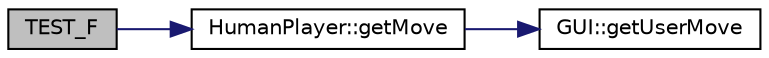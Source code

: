 digraph "TEST_F"
{
 // INTERACTIVE_SVG=YES
 // LATEX_PDF_SIZE
  edge [fontname="Helvetica",fontsize="10",labelfontname="Helvetica",labelfontsize="10"];
  node [fontname="Helvetica",fontsize="10",shape=record];
  rankdir="LR";
  Node1 [label="TEST_F",height=0.2,width=0.4,color="black", fillcolor="grey75", style="filled", fontcolor="black",tooltip=" "];
  Node1 -> Node2 [color="midnightblue",fontsize="10",style="solid",fontname="Helvetica"];
  Node2 [label="HumanPlayer::getMove",height=0.2,width=0.4,color="black", fillcolor="white", style="filled",URL="$class_human_player.html#a5496268ce091ed4d6e4f2d8ff81b09f4",tooltip="Gets the player's move during their turn."];
  Node2 -> Node3 [color="midnightblue",fontsize="10",style="solid",fontname="Helvetica"];
  Node3 [label="GUI::getUserMove",height=0.2,width=0.4,color="black", fillcolor="white", style="filled",URL="$class_g_u_i.html#a90c3a671452b797db9f8ba481c84767c",tooltip="Prompts the user for their move."];
}
